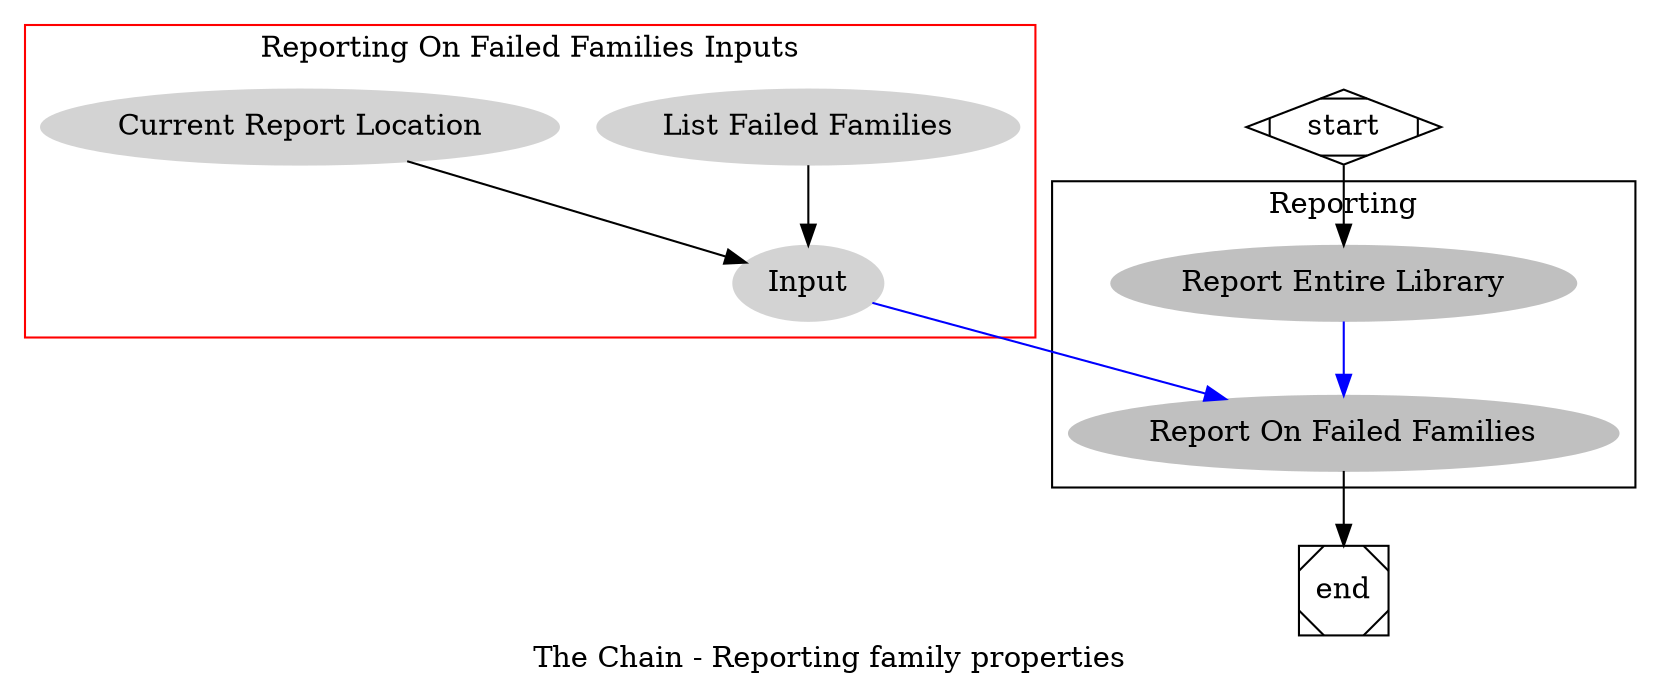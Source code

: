 digraph G {
  subgraph cluster_0 {
    node [style=filled,color=grey];
    "Report Entire Library" -> "Report On Failed Families" [color=blue,arrowhead=normal,arrowtail=dot]
    label = "Reporting";
    color=black
    }
  
  subgraph cluster_1 {
    node [style=filled,color=lightgrey];
    "List Failed Families" -> Input;
    "Current Report Location" -> Input;
    label = "Reporting On Failed Families Inputs";
    color=red
  }
  start -> "Report Entire Library";
  "Report On Failed Families" -> end;
  Input -> "Report On Failed Families" [color=blue]
  
  start [shape=Mdiamond];
  end [shape=Msquare];
  label = "The Chain - Reporting family properties";
}